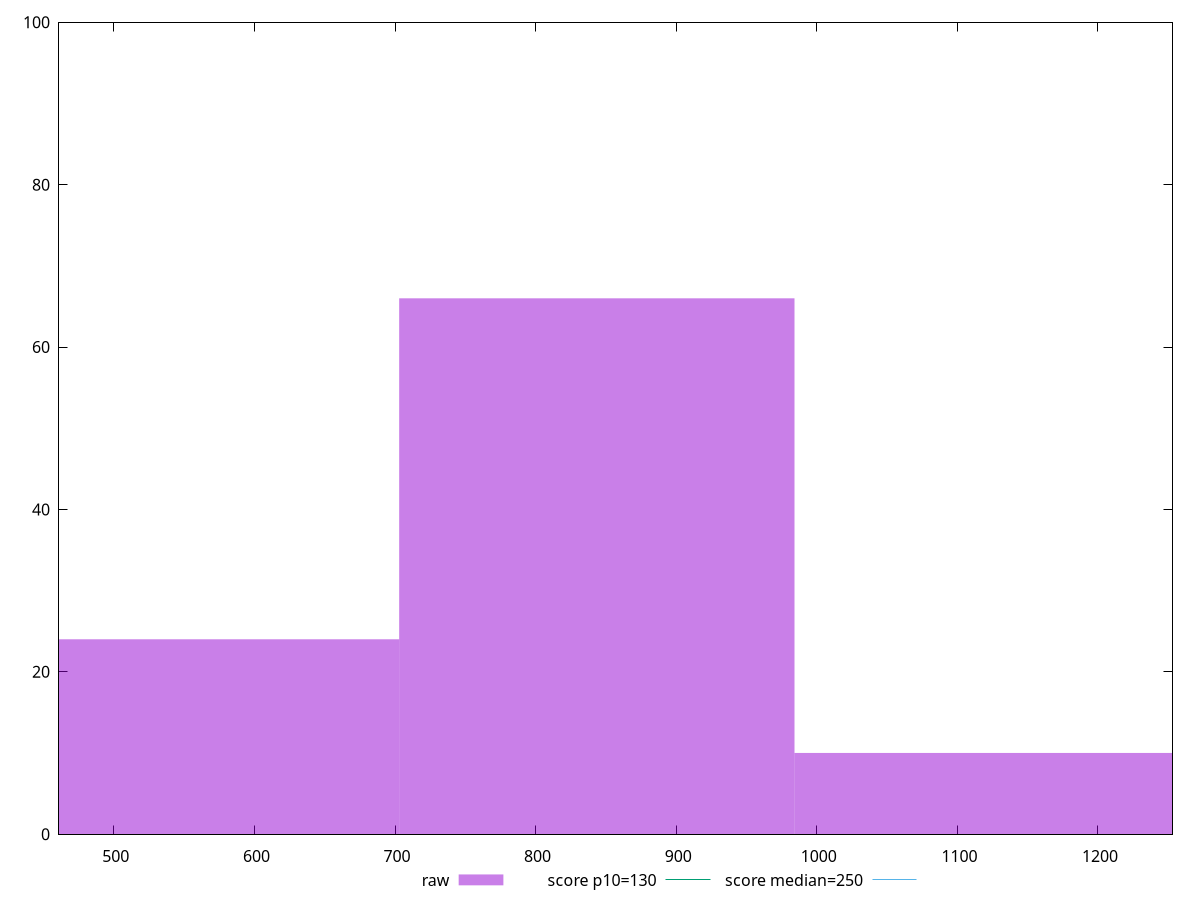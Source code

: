 reset

$raw <<EOF
843.5436510184163 66
562.3624340122775 24
1124.724868024555 10
EOF

set key outside below
set boxwidth 281.18121700613875
set xrange [461:1253]
set yrange [0:100]
set trange [0:100]
set style fill transparent solid 0.5 noborder

set parametric
set terminal svg size 640, 490 enhanced background rgb 'white'
set output "reports/report_00027_2021-02-24T12-40-31.850Z/max-potential-fid/samples/music/raw/histogram.svg"

plot $raw title "raw" with boxes, \
     130,t title "score p10=130", \
     250,t title "score median=250"

reset
